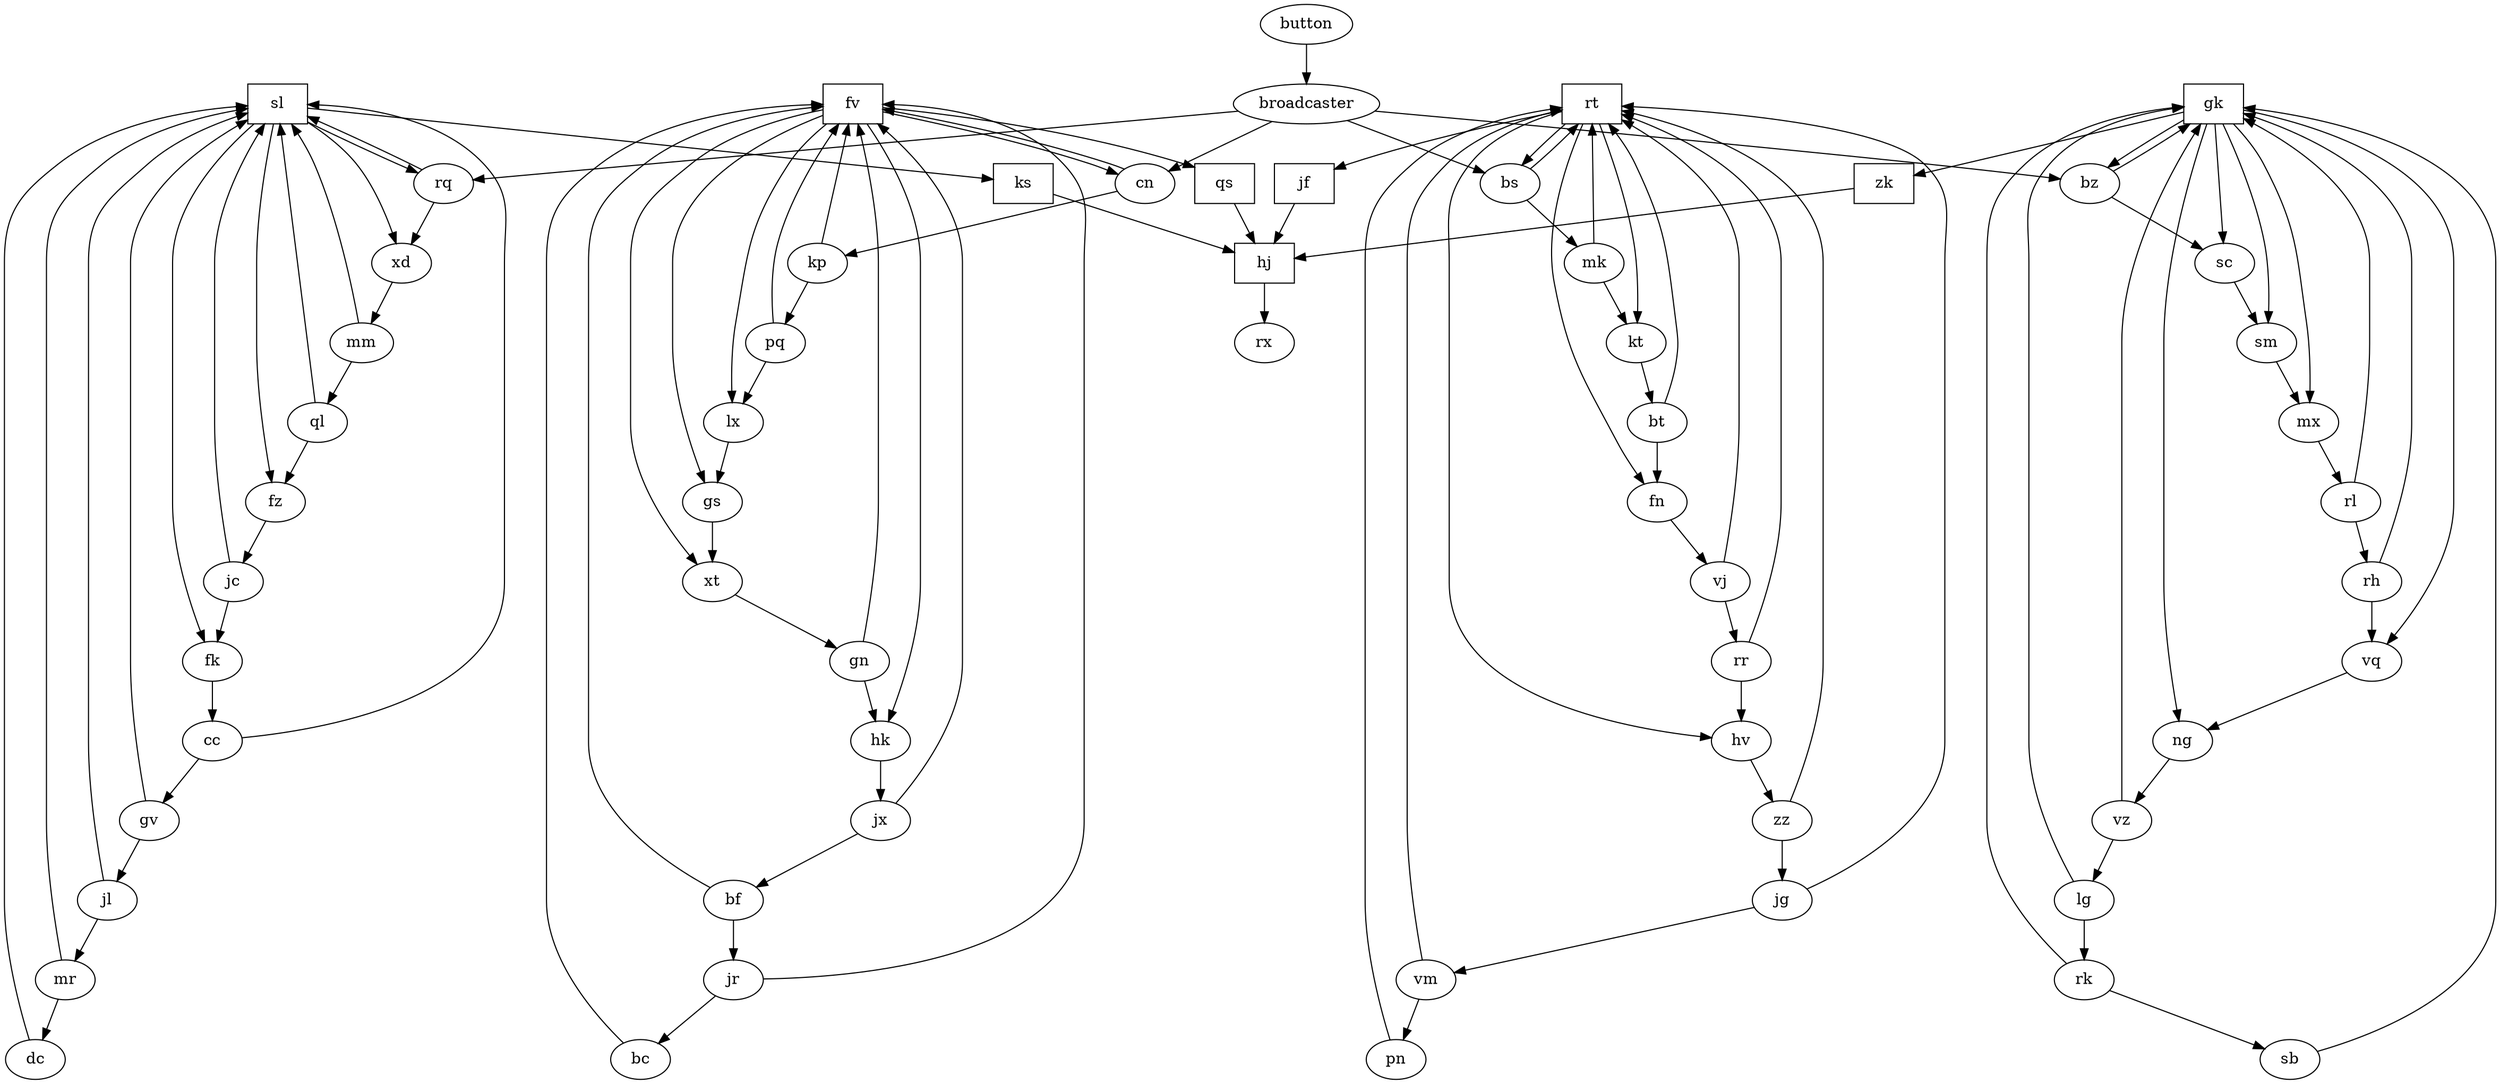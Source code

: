 digraph day20 {
  rt [shape=box]
  gk [shape=box]
  hj [shape=box]
  ks [shape=box]
  jf [shape=box]
  qs [shape=box]
  fv [shape=box]
  zk [shape=box]
  sl [shape=box]
  ng -> vz
  hv -> zz
  cn -> fv
  cn -> kp
  sc -> sm
  rt -> jf
  rt -> hv
  rt -> bs
  rt -> kt
  rt -> fn
  bc -> fv
  sb -> gk
  vz -> gk
  vz -> lg
  sm -> mx
  kp -> fv
  kp -> pq
  gk -> mx
  gk -> sc
  gk -> vq
  gk -> bz
  gk -> ng
  gk -> zk
  gk -> sm
  bs -> rt
  bs -> mk
  pn -> rt
  rq -> sl
  rq -> xd
  jr -> fv
  jr -> bc
  vm -> rt
  vm -> pn
  rk -> gk
  rk -> sb
  gs -> xt
  dc -> sl
  bz -> gk
  bz -> sc
  ql -> sl
  ql -> fz
  kt -> bt
  gn -> fv
  gn -> hk
  broadcaster -> bs
  broadcaster -> rq
  broadcaster -> cn
  broadcaster -> bz
  rl -> rh
  rl -> gk
  hj -> rx
  vj -> rt
  vj -> rr
  jx -> fv
  jx -> bf
  ks -> hj
  rh -> gk
  rh -> vq
  hk -> jx
  fn -> vj
  jl -> mr
  jl -> sl
  vq -> ng
  mr -> sl
  mr -> dc
  fk -> cc
  jc -> fk
  jc -> sl
  jf -> hj
  lg -> gk
  lg -> rk
  zz -> jg
  zz -> rt
  pq -> lx
  pq -> fv
  xt -> gn
  bf -> fv
  bf -> jr
  qs -> hj
  gv -> sl
  gv -> jl
  bt -> rt
  bt -> fn
  mm -> sl
  mm -> ql
  jg -> vm
  jg -> rt
  lx -> gs
  rr -> hv
  rr -> rt
  fv -> xt
  fv -> qs
  fv -> gs
  fv -> cn
  fv -> lx
  fv -> hk
  mx -> rl
  zk -> hj
  sl -> fk
  sl -> rq
  sl -> fz
  sl -> xd
  sl -> ks
  fz -> jc
  mk -> rt
  mk -> kt
  xd -> mm
  cc -> sl
  cc -> gv
  button -> broadcaster
  subgraph { 
    rank = same; ks; jf; qs; zk; 
  } 
  subgraph { 
    rank = same; sl; rt; fv; gk; 
  } 
}
